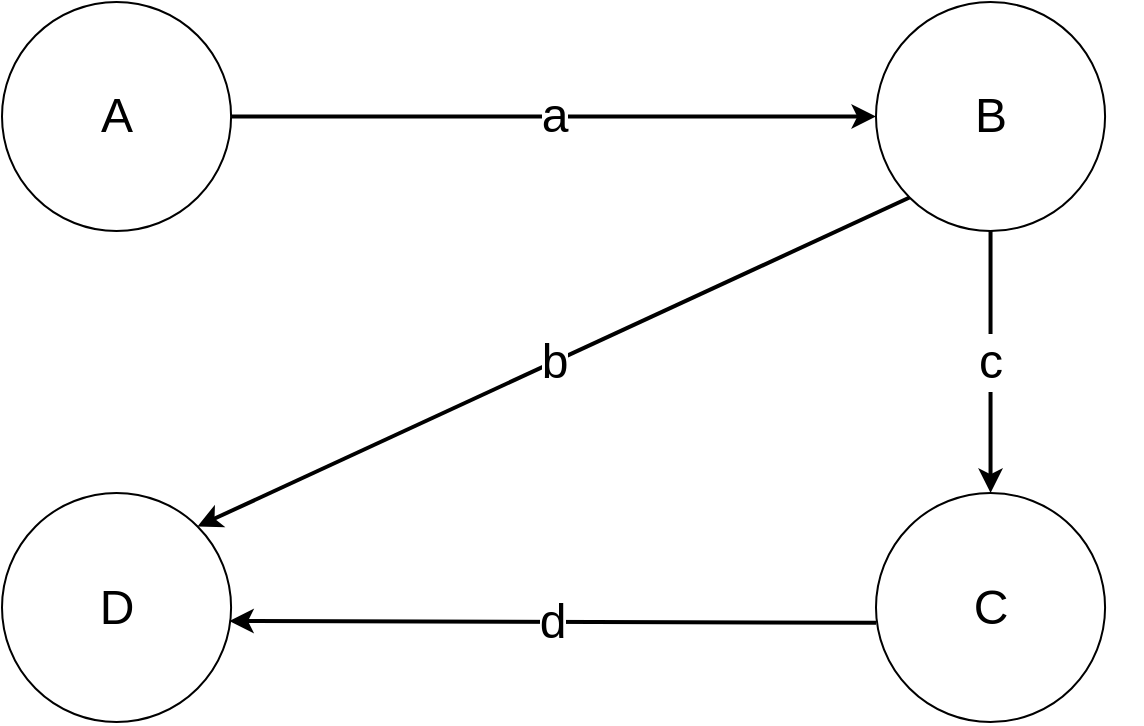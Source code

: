 <mxfile version="24.7.17">
  <diagram name="Sivu-1" id="ETxLBeFSpSedNPtnGMP7">
    <mxGraphModel dx="1434" dy="820" grid="1" gridSize="10" guides="1" tooltips="1" connect="1" arrows="1" fold="1" page="1" pageScale="1" pageWidth="827" pageHeight="1169" math="0" shadow="0">
      <root>
        <mxCell id="0" />
        <mxCell id="1" parent="0" />
        <mxCell id="Rc_dPTwu43_yxfsiKPEV-25" value="" style="group" parent="1" vertex="1" connectable="0">
          <mxGeometry x="50" y="50" width="570" height="360" as="geometry" />
        </mxCell>
        <mxCell id="Rc_dPTwu43_yxfsiKPEV-12" value="&lt;span style=&quot;font-size: 24px;&quot;&gt;A&lt;/span&gt;" style="ellipse;whiteSpace=wrap;html=1;aspect=fixed;" parent="Rc_dPTwu43_yxfsiKPEV-25" vertex="1">
          <mxGeometry width="114.545" height="114.545" as="geometry" />
        </mxCell>
        <mxCell id="Rc_dPTwu43_yxfsiKPEV-13" value="&lt;span style=&quot;font-size: 24px;&quot;&gt;B&lt;/span&gt;" style="ellipse;whiteSpace=wrap;html=1;aspect=fixed;" parent="Rc_dPTwu43_yxfsiKPEV-25" vertex="1">
          <mxGeometry x="437.0" width="114.545" height="114.545" as="geometry" />
        </mxCell>
        <mxCell id="Rc_dPTwu43_yxfsiKPEV-14" value="&lt;span style=&quot;font-size: 24px;&quot;&gt;C&lt;/span&gt;" style="ellipse;whiteSpace=wrap;html=1;aspect=fixed;" parent="Rc_dPTwu43_yxfsiKPEV-25" vertex="1">
          <mxGeometry x="437.0" y="245.455" width="114.545" height="114.545" as="geometry" />
        </mxCell>
        <mxCell id="Rc_dPTwu43_yxfsiKPEV-15" value="&lt;span style=&quot;font-size: 24px;&quot;&gt;D&lt;/span&gt;" style="ellipse;whiteSpace=wrap;html=1;aspect=fixed;" parent="Rc_dPTwu43_yxfsiKPEV-25" vertex="1">
          <mxGeometry y="245.455" width="114.545" height="114.545" as="geometry" />
        </mxCell>
        <mxCell id="Rc_dPTwu43_yxfsiKPEV-17" value="&lt;font style=&quot;font-size: 24px;&quot;&gt;a&lt;/font&gt;" style="endArrow=classic;html=1;rounded=0;entryX=0;entryY=0.5;entryDx=0;entryDy=0;exitX=1;exitY=0.5;exitDx=0;exitDy=0;strokeWidth=2;startArrow=none;startFill=0;endFill=1;" parent="Rc_dPTwu43_yxfsiKPEV-25" source="Rc_dPTwu43_yxfsiKPEV-12" target="Rc_dPTwu43_yxfsiKPEV-13" edge="1">
          <mxGeometry width="50" height="50" relative="1" as="geometry">
            <mxPoint x="475.0" y="327.273" as="sourcePoint" />
            <mxPoint x="570" y="245.455" as="targetPoint" />
          </mxGeometry>
        </mxCell>
        <mxCell id="Rc_dPTwu43_yxfsiKPEV-18" value="&lt;font style=&quot;font-size: 24px;&quot;&gt;d&lt;/font&gt;" style="endArrow=none;html=1;rounded=0;entryX=0;entryY=0.5;entryDx=0;entryDy=0;strokeWidth=2;exitX=0.992;exitY=0.559;exitDx=0;exitDy=0;exitPerimeter=0;startArrow=classic;startFill=1;" parent="Rc_dPTwu43_yxfsiKPEV-25" source="Rc_dPTwu43_yxfsiKPEV-15" edge="1">
          <mxGeometry width="50" height="50" relative="1" as="geometry">
            <mxPoint x="120" y="310" as="sourcePoint" />
            <mxPoint x="437.0" y="310.353" as="targetPoint" />
          </mxGeometry>
        </mxCell>
        <mxCell id="Rc_dPTwu43_yxfsiKPEV-19" value="&lt;font style=&quot;font-size: 24px;&quot;&gt;c&lt;/font&gt;" style="endArrow=none;html=1;rounded=0;entryX=0.5;entryY=1;entryDx=0;entryDy=0;exitX=0.5;exitY=0;exitDx=0;exitDy=0;strokeWidth=2;endFill=0;startArrow=classic;startFill=1;" parent="Rc_dPTwu43_yxfsiKPEV-25" source="Rc_dPTwu43_yxfsiKPEV-14" target="Rc_dPTwu43_yxfsiKPEV-13" edge="1">
          <mxGeometry width="50" height="50" relative="1" as="geometry">
            <mxPoint x="152.0" y="326.716" as="sourcePoint" />
            <mxPoint x="456.0" y="326.716" as="targetPoint" />
          </mxGeometry>
        </mxCell>
        <mxCell id="Rc_dPTwu43_yxfsiKPEV-20" value="&lt;font style=&quot;font-size: 24px;&quot;&gt;b&lt;/font&gt;" style="endArrow=none;html=1;rounded=0;entryX=0;entryY=1;entryDx=0;entryDy=0;exitX=1;exitY=0;exitDx=0;exitDy=0;strokeWidth=2;startArrow=classic;startFill=1;" parent="Rc_dPTwu43_yxfsiKPEV-25" source="Rc_dPTwu43_yxfsiKPEV-15" target="Rc_dPTwu43_yxfsiKPEV-13" edge="1">
          <mxGeometry width="50" height="50" relative="1" as="geometry">
            <mxPoint x="532.0" y="261.818" as="sourcePoint" />
            <mxPoint x="532.0" y="130.909" as="targetPoint" />
          </mxGeometry>
        </mxCell>
      </root>
    </mxGraphModel>
  </diagram>
</mxfile>
